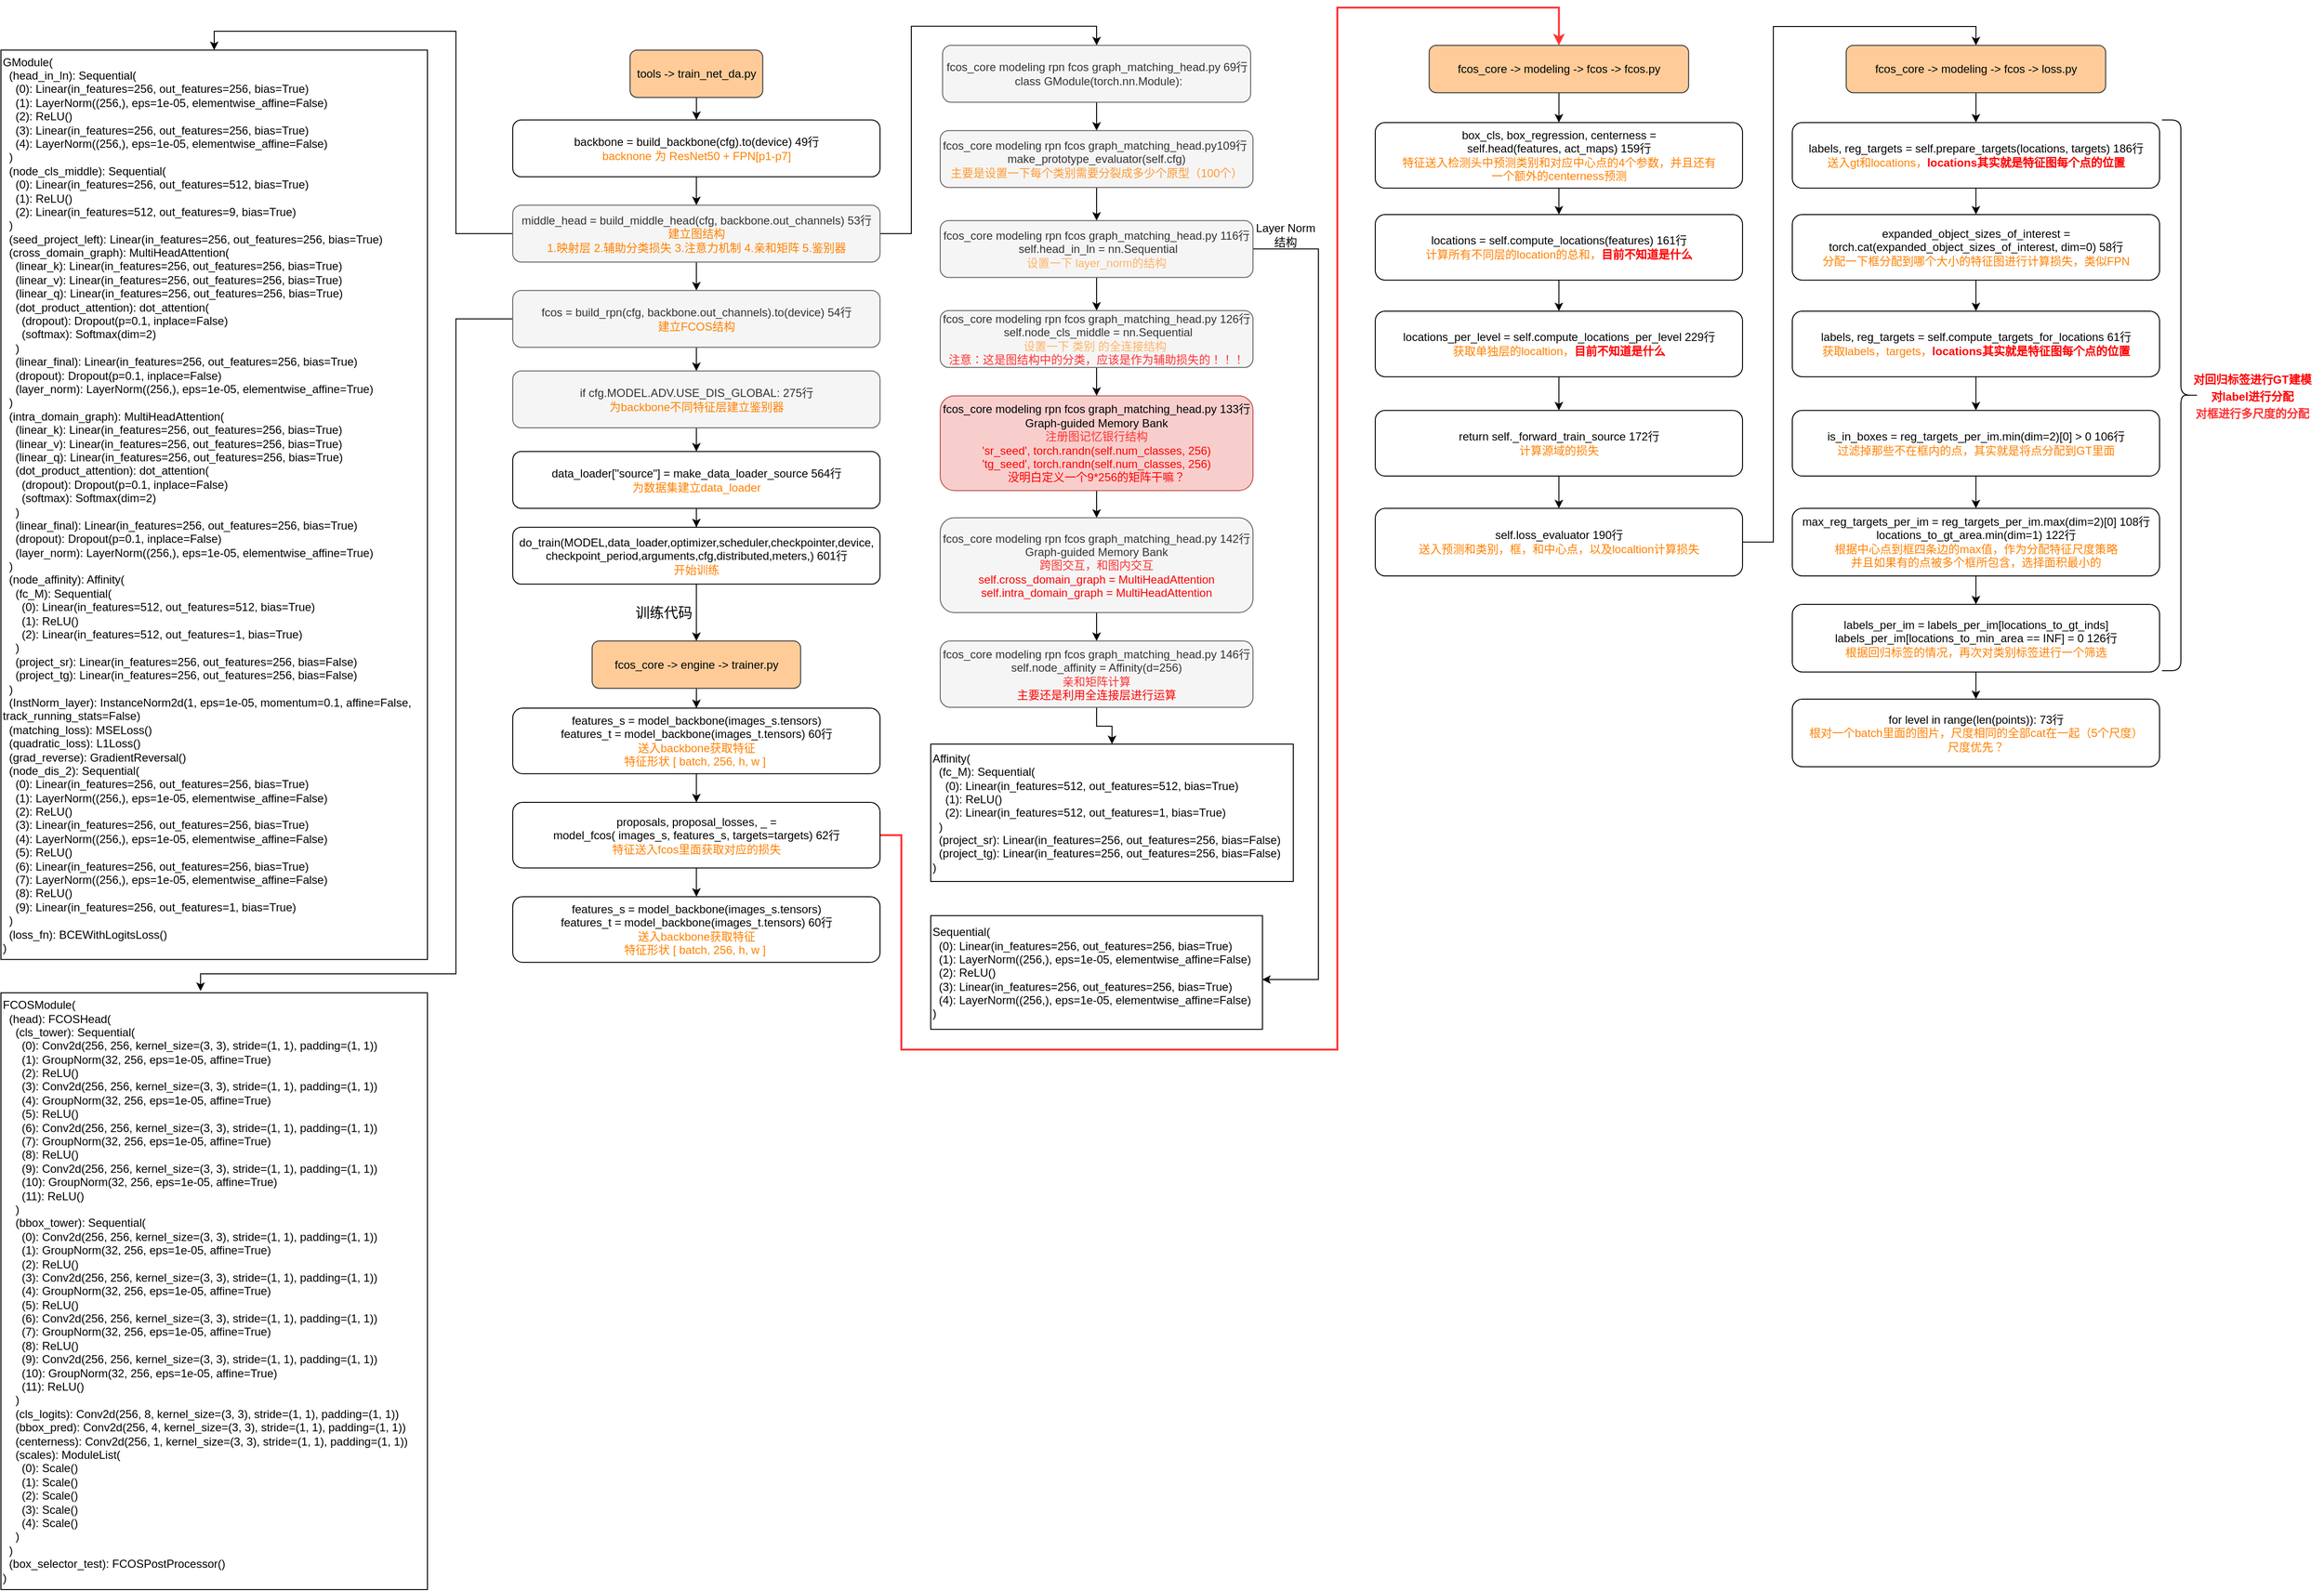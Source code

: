 <mxfile version="20.2.8" type="github">
  <diagram id="kIxsnDEzaFE8jGhAG0Tv" name="第 1 页">
    <mxGraphModel dx="2554" dy="2646" grid="1" gridSize="10" guides="1" tooltips="1" connect="1" arrows="1" fold="1" page="1" pageScale="1" pageWidth="1200" pageHeight="1920" math="0" shadow="0">
      <root>
        <mxCell id="0" />
        <mxCell id="1" parent="0" />
        <mxCell id="9VyTqNnY38J_3XrKxKob-4" value="" style="edgeStyle=orthogonalEdgeStyle;rounded=0;orthogonalLoop=1;jettySize=auto;html=1;" edge="1" parent="1" source="9VyTqNnY38J_3XrKxKob-1" target="9VyTqNnY38J_3XrKxKob-3">
          <mxGeometry relative="1" as="geometry" />
        </mxCell>
        <mxCell id="9VyTqNnY38J_3XrKxKob-1" value="tools -&amp;gt; train_net_da.py" style="rounded=1;whiteSpace=wrap;html=1;fillColor=#ffcc99;strokeColor=#36393d;" vertex="1" parent="1">
          <mxGeometry x="-526.25" y="-1765.15" width="140" height="50" as="geometry" />
        </mxCell>
        <mxCell id="9VyTqNnY38J_3XrKxKob-6" value="" style="edgeStyle=orthogonalEdgeStyle;rounded=0;orthogonalLoop=1;jettySize=auto;html=1;fontColor=#FF8000;" edge="1" parent="1" source="9VyTqNnY38J_3XrKxKob-3" target="9VyTqNnY38J_3XrKxKob-5">
          <mxGeometry relative="1" as="geometry" />
        </mxCell>
        <mxCell id="9VyTqNnY38J_3XrKxKob-3" value="backbone = build_backbone(cfg).to(device) 49行&lt;br&gt;&lt;font color=&quot;#ff8000&quot;&gt;backnone 为 ResNet50 + FPN[p1-p7]&lt;/font&gt;" style="whiteSpace=wrap;html=1;rounded=1;" vertex="1" parent="1">
          <mxGeometry x="-650" y="-1691.4" width="387.5" height="60" as="geometry" />
        </mxCell>
        <mxCell id="9VyTqNnY38J_3XrKxKob-8" value="" style="edgeStyle=orthogonalEdgeStyle;rounded=0;orthogonalLoop=1;jettySize=auto;html=1;fontColor=#FF8000;entryX=0.5;entryY=0;entryDx=0;entryDy=0;" edge="1" parent="1" source="9VyTqNnY38J_3XrKxKob-5" target="9VyTqNnY38J_3XrKxKob-7">
          <mxGeometry relative="1" as="geometry" />
        </mxCell>
        <mxCell id="9VyTqNnY38J_3XrKxKob-36" value="" style="edgeStyle=orthogonalEdgeStyle;rounded=0;orthogonalLoop=1;jettySize=auto;html=1;fontColor=#FF0000;" edge="1" parent="1" source="9VyTqNnY38J_3XrKxKob-5" target="9VyTqNnY38J_3XrKxKob-35">
          <mxGeometry relative="1" as="geometry" />
        </mxCell>
        <mxCell id="9VyTqNnY38J_3XrKxKob-42" style="edgeStyle=orthogonalEdgeStyle;rounded=0;orthogonalLoop=1;jettySize=auto;html=1;entryX=0.5;entryY=0;entryDx=0;entryDy=0;fontColor=#000000;" edge="1" parent="1" source="9VyTqNnY38J_3XrKxKob-5" target="9VyTqNnY38J_3XrKxKob-40">
          <mxGeometry relative="1" as="geometry">
            <Array as="points">
              <mxPoint x="-710" y="-1571" />
              <mxPoint x="-710" y="-1785" />
              <mxPoint x="-965" y="-1785" />
            </Array>
          </mxGeometry>
        </mxCell>
        <mxCell id="9VyTqNnY38J_3XrKxKob-5" value="middle_head = build_middle_head(cfg, backbone.out_channels) 53行&lt;br&gt;&lt;font color=&quot;#ff8000&quot;&gt;建立图结构&lt;br&gt;1.映射层 2.辅助分类损失 3.注意力机制 4.亲和矩阵 5.鉴别器&lt;br&gt;&lt;/font&gt;" style="whiteSpace=wrap;html=1;rounded=1;fillColor=#f5f5f5;strokeColor=#666666;fontColor=#333333;" vertex="1" parent="1">
          <mxGeometry x="-650" y="-1601.4" width="387.5" height="60" as="geometry" />
        </mxCell>
        <mxCell id="9VyTqNnY38J_3XrKxKob-10" value="" style="edgeStyle=orthogonalEdgeStyle;rounded=0;orthogonalLoop=1;jettySize=auto;html=1;fontColor=#FF8000;entryX=0.5;entryY=0;entryDx=0;entryDy=0;" edge="1" parent="1" source="9VyTqNnY38J_3XrKxKob-7" target="9VyTqNnY38J_3XrKxKob-11">
          <mxGeometry relative="1" as="geometry">
            <mxPoint x="-34" y="-1660.15" as="targetPoint" />
          </mxGeometry>
        </mxCell>
        <mxCell id="9VyTqNnY38J_3XrKxKob-7" value="fcos_core modeling rpn fcos graph_matching_head.py 69行&lt;br&gt;&amp;nbsp;class GModule(torch.nn.Module):" style="whiteSpace=wrap;html=1;rounded=1;fillColor=#f5f5f5;strokeColor=#666666;fontColor=#333333;" vertex="1" parent="1">
          <mxGeometry x="-196.5" y="-1770.15" width="325" height="60" as="geometry" />
        </mxCell>
        <mxCell id="9VyTqNnY38J_3XrKxKob-14" value="" style="edgeStyle=orthogonalEdgeStyle;rounded=0;orthogonalLoop=1;jettySize=auto;html=1;fontColor=#FF8000;" edge="1" parent="1" source="9VyTqNnY38J_3XrKxKob-11" target="9VyTqNnY38J_3XrKxKob-13">
          <mxGeometry relative="1" as="geometry" />
        </mxCell>
        <mxCell id="9VyTqNnY38J_3XrKxKob-11" value="fcos_core modeling rpn fcos graph_matching_head.py109行&amp;nbsp;&lt;br&gt;make_prototype_evaluator(self.cfg)&lt;br&gt;&lt;font color=&quot;#ff9933&quot;&gt;主要是设置一下每个类别需要分裂成多少个原型（100个）&lt;/font&gt;" style="whiteSpace=wrap;html=1;rounded=1;fillColor=#f5f5f5;strokeColor=#666666;fontColor=#333333;" vertex="1" parent="1">
          <mxGeometry x="-199" y="-1680.15" width="330" height="60" as="geometry" />
        </mxCell>
        <mxCell id="9VyTqNnY38J_3XrKxKob-24" value="" style="edgeStyle=orthogonalEdgeStyle;rounded=0;orthogonalLoop=1;jettySize=auto;html=1;fontColor=#000000;" edge="1" parent="1" source="9VyTqNnY38J_3XrKxKob-13" target="9VyTqNnY38J_3XrKxKob-23">
          <mxGeometry relative="1" as="geometry" />
        </mxCell>
        <mxCell id="9VyTqNnY38J_3XrKxKob-52" style="edgeStyle=orthogonalEdgeStyle;rounded=0;orthogonalLoop=1;jettySize=auto;html=1;fontColor=#000000;entryX=0.999;entryY=0.562;entryDx=0;entryDy=0;entryPerimeter=0;" edge="1" parent="1" source="9VyTqNnY38J_3XrKxKob-13" target="9VyTqNnY38J_3XrKxKob-17">
          <mxGeometry relative="1" as="geometry">
            <Array as="points">
              <mxPoint x="200" y="-1555" />
              <mxPoint x="200" y="-784" />
            </Array>
          </mxGeometry>
        </mxCell>
        <mxCell id="9VyTqNnY38J_3XrKxKob-13" value="fcos_core modeling rpn fcos graph_matching_head.py 116行&lt;br&gt;&amp;nbsp;self.head_in_ln = nn.Sequential&lt;br&gt;&lt;font color=&quot;#ffb366&quot;&gt;设置一下 layer_norm的结构&lt;/font&gt;" style="whiteSpace=wrap;html=1;rounded=1;fillColor=#f5f5f5;strokeColor=#666666;fontColor=#333333;" vertex="1" parent="1">
          <mxGeometry x="-199" y="-1585.15" width="330" height="60" as="geometry" />
        </mxCell>
        <mxCell id="9VyTqNnY38J_3XrKxKob-17" value="&lt;div&gt;&lt;span style=&quot;color: rgb(0, 0, 0); background-color: initial;&quot;&gt;Sequential(&lt;/span&gt;&lt;br&gt;&lt;/div&gt;&lt;div&gt;&lt;font color=&quot;#000000&quot;&gt;&amp;nbsp; (0): Linear(in_features=256, out_features=256, bias=True)&lt;/font&gt;&lt;/div&gt;&lt;div&gt;&lt;font color=&quot;#000000&quot;&gt;&amp;nbsp; (1): LayerNorm((256,), eps=1e-05, elementwise_affine=False)&lt;/font&gt;&lt;/div&gt;&lt;div&gt;&lt;font color=&quot;#000000&quot;&gt;&amp;nbsp; (2): ReLU()&lt;/font&gt;&lt;/div&gt;&lt;div&gt;&lt;font color=&quot;#000000&quot;&gt;&amp;nbsp; (3): Linear(in_features=256, out_features=256, bias=True)&lt;/font&gt;&lt;/div&gt;&lt;div&gt;&lt;font color=&quot;#000000&quot;&gt;&amp;nbsp; (4): LayerNorm((256,), eps=1e-05, elementwise_affine=False)&lt;/font&gt;&lt;/div&gt;&lt;div&gt;&lt;font color=&quot;#000000&quot;&gt;)&lt;/font&gt;&lt;/div&gt;" style="rounded=0;whiteSpace=wrap;html=1;fontColor=#FF9933;align=left;" vertex="1" parent="1">
          <mxGeometry x="-209" y="-851.4" width="350" height="120" as="geometry" />
        </mxCell>
        <mxCell id="9VyTqNnY38J_3XrKxKob-22" value="" style="group" vertex="1" connectable="0" parent="1">
          <mxGeometry x="110" y="-1585.15" width="110" height="35" as="geometry" />
        </mxCell>
        <mxCell id="9VyTqNnY38J_3XrKxKob-19" value="Layer Norm &lt;br&gt;结构" style="text;html=1;align=center;verticalAlign=middle;resizable=0;points=[];autosize=1;strokeColor=none;fillColor=none;fontColor=#000000;" vertex="1" parent="9VyTqNnY38J_3XrKxKob-22">
          <mxGeometry x="10" y="-5" width="90" height="40" as="geometry" />
        </mxCell>
        <mxCell id="9VyTqNnY38J_3XrKxKob-26" value="" style="edgeStyle=orthogonalEdgeStyle;rounded=0;orthogonalLoop=1;jettySize=auto;html=1;fontColor=#FF6666;" edge="1" parent="1" source="9VyTqNnY38J_3XrKxKob-23" target="9VyTqNnY38J_3XrKxKob-25">
          <mxGeometry relative="1" as="geometry" />
        </mxCell>
        <mxCell id="9VyTqNnY38J_3XrKxKob-23" value="fcos_core modeling rpn fcos graph_matching_head.py 126行&lt;br&gt;&amp;nbsp;self.node_cls_middle = nn.Sequential&lt;br&gt;&lt;font color=&quot;#ffb366&quot;&gt;设置一下 类别 的全连接结构&amp;nbsp;&lt;/font&gt;&lt;br&gt;&lt;font color=&quot;#ff3333&quot;&gt;注意：这是图结构中的分类，应该是作为辅助损失的！！！&lt;/font&gt;" style="whiteSpace=wrap;html=1;rounded=1;fillColor=#f5f5f5;strokeColor=#666666;fontColor=#333333;" vertex="1" parent="1">
          <mxGeometry x="-199" y="-1490.15" width="330" height="60" as="geometry" />
        </mxCell>
        <mxCell id="9VyTqNnY38J_3XrKxKob-28" value="" style="edgeStyle=orthogonalEdgeStyle;rounded=0;orthogonalLoop=1;jettySize=auto;html=1;fontColor=#FF0000;" edge="1" parent="1" source="9VyTqNnY38J_3XrKxKob-25" target="9VyTqNnY38J_3XrKxKob-27">
          <mxGeometry relative="1" as="geometry" />
        </mxCell>
        <mxCell id="9VyTqNnY38J_3XrKxKob-25" value="fcos_core modeling rpn fcos graph_matching_head.py 133行&lt;br&gt;Graph-guided Memory Bank&lt;br&gt;&lt;font color=&quot;#ff3333&quot;&gt;注册图记忆银行结构&lt;/font&gt;&lt;br&gt;&lt;font color=&quot;#ff0000&quot;&gt;&#39;sr_seed&#39;, torch.randn(self.num_classes, 256)&lt;br&gt;&#39;tg_seed&#39;, torch.randn(self.num_classes, 256)&lt;br&gt;没明白定义一个9*256的矩阵干嘛？&lt;br&gt;&lt;/font&gt;" style="whiteSpace=wrap;html=1;rounded=1;fillColor=#f8cecc;strokeColor=#b85450;" vertex="1" parent="1">
          <mxGeometry x="-199" y="-1400.15" width="330" height="100" as="geometry" />
        </mxCell>
        <mxCell id="9VyTqNnY38J_3XrKxKob-30" value="" style="edgeStyle=orthogonalEdgeStyle;rounded=0;orthogonalLoop=1;jettySize=auto;html=1;fontColor=#FF0000;" edge="1" parent="1" source="9VyTqNnY38J_3XrKxKob-27" target="9VyTqNnY38J_3XrKxKob-29">
          <mxGeometry relative="1" as="geometry" />
        </mxCell>
        <mxCell id="9VyTqNnY38J_3XrKxKob-27" value="fcos_core modeling rpn fcos graph_matching_head.py 142行&lt;br&gt;Graph-guided Memory Bank&lt;br&gt;&lt;font color=&quot;#ff3333&quot;&gt;跨图交互，和图内交互&lt;/font&gt;&lt;br&gt;&lt;font color=&quot;#ff0000&quot;&gt;self.cross_domain_graph = MultiHeadAttention&lt;br&gt;&lt;/font&gt;&lt;span style=&quot;color: rgb(255, 0, 0);&quot;&gt;self.intra_domain_graph = MultiHeadAttention&lt;/span&gt;&lt;font color=&quot;#ff0000&quot;&gt;&lt;br&gt;&lt;/font&gt;" style="whiteSpace=wrap;html=1;rounded=1;fillColor=#f5f5f5;strokeColor=#666666;fontColor=#333333;" vertex="1" parent="1">
          <mxGeometry x="-199" y="-1271.4" width="330" height="100" as="geometry" />
        </mxCell>
        <mxCell id="9VyTqNnY38J_3XrKxKob-32" value="" style="edgeStyle=orthogonalEdgeStyle;rounded=0;orthogonalLoop=1;jettySize=auto;html=1;fontColor=#FF0000;entryX=0.5;entryY=0;entryDx=0;entryDy=0;" edge="1" parent="1" source="9VyTqNnY38J_3XrKxKob-29" target="9VyTqNnY38J_3XrKxKob-34">
          <mxGeometry relative="1" as="geometry">
            <mxPoint x="-219" y="-941.4" as="targetPoint" />
          </mxGeometry>
        </mxCell>
        <mxCell id="9VyTqNnY38J_3XrKxKob-29" value="fcos_core modeling rpn fcos graph_matching_head.py 146行&lt;br&gt;self.node_affinity = Affinity(d=256)&lt;br&gt;&lt;font color=&quot;#ff3333&quot;&gt;亲和矩阵计算&lt;/font&gt;&lt;br&gt;&lt;font color=&quot;#ff0000&quot;&gt;主要还是利用全连接层进行运算&lt;br&gt;&lt;/font&gt;" style="whiteSpace=wrap;html=1;rounded=1;fillColor=#f5f5f5;strokeColor=#666666;fontColor=#333333;" vertex="1" parent="1">
          <mxGeometry x="-199" y="-1141.4" width="330" height="70" as="geometry" />
        </mxCell>
        <mxCell id="9VyTqNnY38J_3XrKxKob-34" value="&lt;div&gt;&lt;span style=&quot;color: rgb(0, 0, 0); background-color: initial;&quot;&gt;Affinity(&lt;/span&gt;&lt;br&gt;&lt;/div&gt;&lt;div&gt;&lt;font color=&quot;#000000&quot;&gt;&lt;div&gt;&amp;nbsp; (fc_M): Sequential(&lt;/div&gt;&lt;div&gt;&amp;nbsp; &amp;nbsp; (0): Linear(in_features=512, out_features=512, bias=True)&lt;/div&gt;&lt;div&gt;&amp;nbsp; &amp;nbsp; (1): ReLU()&lt;/div&gt;&lt;div&gt;&amp;nbsp; &amp;nbsp; (2): Linear(in_features=512, out_features=1, bias=True)&lt;/div&gt;&lt;div&gt;&amp;nbsp; )&lt;/div&gt;&lt;div&gt;&amp;nbsp; (project_sr): Linear(in_features=256, out_features=256, bias=False)&lt;/div&gt;&lt;div&gt;&amp;nbsp; (project_tg): Linear(in_features=256, out_features=256, bias=False)&lt;/div&gt;&lt;div&gt;)&lt;/div&gt;&lt;/font&gt;&lt;/div&gt;" style="rounded=0;whiteSpace=wrap;html=1;fontColor=#FF9933;align=left;" vertex="1" parent="1">
          <mxGeometry x="-209" y="-1032.5" width="382.5" height="145" as="geometry" />
        </mxCell>
        <mxCell id="9VyTqNnY38J_3XrKxKob-45" value="" style="edgeStyle=orthogonalEdgeStyle;rounded=0;orthogonalLoop=1;jettySize=auto;html=1;fontColor=#000000;" edge="1" parent="1" source="9VyTqNnY38J_3XrKxKob-35" target="9VyTqNnY38J_3XrKxKob-44">
          <mxGeometry relative="1" as="geometry" />
        </mxCell>
        <mxCell id="9VyTqNnY38J_3XrKxKob-54" style="edgeStyle=orthogonalEdgeStyle;rounded=0;orthogonalLoop=1;jettySize=auto;html=1;fontColor=#000000;entryX=0.468;entryY=-0.003;entryDx=0;entryDy=0;entryPerimeter=0;" edge="1" parent="1" source="9VyTqNnY38J_3XrKxKob-35" target="9VyTqNnY38J_3XrKxKob-38">
          <mxGeometry relative="1" as="geometry">
            <mxPoint x="-700" y="-1160" as="targetPoint" />
            <Array as="points">
              <mxPoint x="-710" y="-1481" />
              <mxPoint x="-710" y="-790" />
              <mxPoint x="-979" y="-790" />
            </Array>
          </mxGeometry>
        </mxCell>
        <mxCell id="9VyTqNnY38J_3XrKxKob-35" value="fcos = build_rpn(cfg, backbone.out_channels).to(device) 54行&lt;br&gt;&lt;font color=&quot;#ff8000&quot;&gt;建立FCOS结构&lt;/font&gt;" style="whiteSpace=wrap;html=1;rounded=1;fillColor=#f5f5f5;strokeColor=#666666;fontColor=#333333;" vertex="1" parent="1">
          <mxGeometry x="-650" y="-1511.4" width="387.5" height="60" as="geometry" />
        </mxCell>
        <mxCell id="9VyTqNnY38J_3XrKxKob-38" value="&lt;div&gt;&lt;span style=&quot;color: rgb(0, 0, 0); background-color: initial;&quot;&gt;FCOSModule(&lt;/span&gt;&lt;br&gt;&lt;/div&gt;&lt;div&gt;&lt;div&gt;&lt;font color=&quot;#000000&quot;&gt;&amp;nbsp; (head): FCOSHead(&lt;/font&gt;&lt;/div&gt;&lt;div&gt;&lt;font color=&quot;#000000&quot;&gt;&amp;nbsp; &amp;nbsp; (cls_tower): Sequential(&lt;/font&gt;&lt;/div&gt;&lt;div&gt;&lt;font color=&quot;#000000&quot;&gt;&amp;nbsp; &amp;nbsp; &amp;nbsp; (0): Conv2d(256, 256, kernel_size=(3, 3), stride=(1, 1), padding=(1, 1))&lt;/font&gt;&lt;/div&gt;&lt;div&gt;&lt;font color=&quot;#000000&quot;&gt;&amp;nbsp; &amp;nbsp; &amp;nbsp; (1): GroupNorm(32, 256, eps=1e-05, affine=True)&lt;/font&gt;&lt;/div&gt;&lt;div&gt;&lt;font color=&quot;#000000&quot;&gt;&amp;nbsp; &amp;nbsp; &amp;nbsp; (2): ReLU()&lt;/font&gt;&lt;/div&gt;&lt;div&gt;&lt;font color=&quot;#000000&quot;&gt;&amp;nbsp; &amp;nbsp; &amp;nbsp; (3): Conv2d(256, 256, kernel_size=(3, 3), stride=(1, 1), padding=(1, 1))&lt;/font&gt;&lt;/div&gt;&lt;div&gt;&lt;font color=&quot;#000000&quot;&gt;&amp;nbsp; &amp;nbsp; &amp;nbsp; (4): GroupNorm(32, 256, eps=1e-05, affine=True)&lt;/font&gt;&lt;/div&gt;&lt;div&gt;&lt;font color=&quot;#000000&quot;&gt;&amp;nbsp; &amp;nbsp; &amp;nbsp; (5): ReLU()&lt;/font&gt;&lt;/div&gt;&lt;div&gt;&lt;font color=&quot;#000000&quot;&gt;&amp;nbsp; &amp;nbsp; &amp;nbsp; (6): Conv2d(256, 256, kernel_size=(3, 3), stride=(1, 1), padding=(1, 1))&lt;/font&gt;&lt;/div&gt;&lt;div&gt;&lt;font color=&quot;#000000&quot;&gt;&amp;nbsp; &amp;nbsp; &amp;nbsp; (7): GroupNorm(32, 256, eps=1e-05, affine=True)&lt;/font&gt;&lt;/div&gt;&lt;div&gt;&lt;font color=&quot;#000000&quot;&gt;&amp;nbsp; &amp;nbsp; &amp;nbsp; (8): ReLU()&lt;/font&gt;&lt;/div&gt;&lt;div&gt;&lt;font color=&quot;#000000&quot;&gt;&amp;nbsp; &amp;nbsp; &amp;nbsp; (9): Conv2d(256, 256, kernel_size=(3, 3), stride=(1, 1), padding=(1, 1))&lt;/font&gt;&lt;/div&gt;&lt;div&gt;&lt;font color=&quot;#000000&quot;&gt;&amp;nbsp; &amp;nbsp; &amp;nbsp; (10): GroupNorm(32, 256, eps=1e-05, affine=True)&lt;/font&gt;&lt;/div&gt;&lt;div&gt;&lt;font color=&quot;#000000&quot;&gt;&amp;nbsp; &amp;nbsp; &amp;nbsp; (11): ReLU()&lt;/font&gt;&lt;/div&gt;&lt;div&gt;&lt;font color=&quot;#000000&quot;&gt;&amp;nbsp; &amp;nbsp; )&lt;/font&gt;&lt;/div&gt;&lt;div&gt;&lt;font color=&quot;#000000&quot;&gt;&amp;nbsp; &amp;nbsp; (bbox_tower): Sequential(&lt;/font&gt;&lt;/div&gt;&lt;div&gt;&lt;font color=&quot;#000000&quot;&gt;&amp;nbsp; &amp;nbsp; &amp;nbsp; (0): Conv2d(256, 256, kernel_size=(3, 3), stride=(1, 1), padding=(1, 1))&lt;/font&gt;&lt;/div&gt;&lt;div&gt;&lt;font color=&quot;#000000&quot;&gt;&amp;nbsp; &amp;nbsp; &amp;nbsp; (1): GroupNorm(32, 256, eps=1e-05, affine=True)&lt;/font&gt;&lt;/div&gt;&lt;div&gt;&lt;font color=&quot;#000000&quot;&gt;&amp;nbsp; &amp;nbsp; &amp;nbsp; (2): ReLU()&lt;/font&gt;&lt;/div&gt;&lt;div&gt;&lt;font color=&quot;#000000&quot;&gt;&amp;nbsp; &amp;nbsp; &amp;nbsp; (3): Conv2d(256, 256, kernel_size=(3, 3), stride=(1, 1), padding=(1, 1))&lt;/font&gt;&lt;/div&gt;&lt;div&gt;&lt;font color=&quot;#000000&quot;&gt;&amp;nbsp; &amp;nbsp; &amp;nbsp; (4): GroupNorm(32, 256, eps=1e-05, affine=True)&lt;/font&gt;&lt;/div&gt;&lt;div&gt;&lt;font color=&quot;#000000&quot;&gt;&amp;nbsp; &amp;nbsp; &amp;nbsp; (5): ReLU()&lt;/font&gt;&lt;/div&gt;&lt;div&gt;&lt;font color=&quot;#000000&quot;&gt;&amp;nbsp; &amp;nbsp; &amp;nbsp; (6): Conv2d(256, 256, kernel_size=(3, 3), stride=(1, 1), padding=(1, 1))&lt;/font&gt;&lt;/div&gt;&lt;div&gt;&lt;font color=&quot;#000000&quot;&gt;&amp;nbsp; &amp;nbsp; &amp;nbsp; (7): GroupNorm(32, 256, eps=1e-05, affine=True)&lt;/font&gt;&lt;/div&gt;&lt;div&gt;&lt;font color=&quot;#000000&quot;&gt;&amp;nbsp; &amp;nbsp; &amp;nbsp; (8): ReLU()&lt;/font&gt;&lt;/div&gt;&lt;div&gt;&lt;font color=&quot;#000000&quot;&gt;&amp;nbsp; &amp;nbsp; &amp;nbsp; (9): Conv2d(256, 256, kernel_size=(3, 3), stride=(1, 1), padding=(1, 1))&lt;/font&gt;&lt;/div&gt;&lt;div&gt;&lt;font color=&quot;#000000&quot;&gt;&amp;nbsp; &amp;nbsp; &amp;nbsp; (10): GroupNorm(32, 256, eps=1e-05, affine=True)&lt;/font&gt;&lt;/div&gt;&lt;div&gt;&lt;font color=&quot;#000000&quot;&gt;&amp;nbsp; &amp;nbsp; &amp;nbsp; (11): ReLU()&lt;/font&gt;&lt;/div&gt;&lt;div&gt;&lt;font color=&quot;#000000&quot;&gt;&amp;nbsp; &amp;nbsp; )&lt;/font&gt;&lt;/div&gt;&lt;div&gt;&lt;font color=&quot;#000000&quot;&gt;&amp;nbsp; &amp;nbsp; (cls_logits): Conv2d(256, 8, kernel_size=(3, 3), stride=(1, 1), padding=(1, 1))&lt;/font&gt;&lt;/div&gt;&lt;div&gt;&lt;font color=&quot;#000000&quot;&gt;&amp;nbsp; &amp;nbsp; (bbox_pred): Conv2d(256, 4, kernel_size=(3, 3), stride=(1, 1), padding=(1, 1))&lt;/font&gt;&lt;/div&gt;&lt;div&gt;&lt;font color=&quot;#000000&quot;&gt;&amp;nbsp; &amp;nbsp; (centerness): Conv2d(256, 1, kernel_size=(3, 3), stride=(1, 1), padding=(1, 1))&lt;/font&gt;&lt;/div&gt;&lt;div&gt;&lt;font color=&quot;#000000&quot;&gt;&amp;nbsp; &amp;nbsp; (scales): ModuleList(&lt;/font&gt;&lt;/div&gt;&lt;div&gt;&lt;font color=&quot;#000000&quot;&gt;&amp;nbsp; &amp;nbsp; &amp;nbsp; (0): Scale()&lt;/font&gt;&lt;/div&gt;&lt;div&gt;&lt;font color=&quot;#000000&quot;&gt;&amp;nbsp; &amp;nbsp; &amp;nbsp; (1): Scale()&lt;/font&gt;&lt;/div&gt;&lt;div&gt;&lt;font color=&quot;#000000&quot;&gt;&amp;nbsp; &amp;nbsp; &amp;nbsp; (2): Scale()&lt;/font&gt;&lt;/div&gt;&lt;div&gt;&lt;font color=&quot;#000000&quot;&gt;&amp;nbsp; &amp;nbsp; &amp;nbsp; (3): Scale()&lt;/font&gt;&lt;/div&gt;&lt;div&gt;&lt;font color=&quot;#000000&quot;&gt;&amp;nbsp; &amp;nbsp; &amp;nbsp; (4): Scale()&lt;/font&gt;&lt;/div&gt;&lt;div&gt;&lt;font color=&quot;#000000&quot;&gt;&amp;nbsp; &amp;nbsp; )&lt;/font&gt;&lt;/div&gt;&lt;div&gt;&lt;font color=&quot;#000000&quot;&gt;&amp;nbsp; )&lt;/font&gt;&lt;/div&gt;&lt;div&gt;&lt;font color=&quot;#000000&quot;&gt;&amp;nbsp; (box_selector_test): FCOSPostProcessor()&lt;/font&gt;&lt;/div&gt;&lt;div&gt;&lt;font color=&quot;#000000&quot;&gt;)&lt;/font&gt;&lt;/div&gt;&lt;/div&gt;" style="rounded=0;whiteSpace=wrap;html=1;fontColor=#FF9933;align=left;" vertex="1" parent="1">
          <mxGeometry x="-1190" y="-770" width="450" height="630" as="geometry" />
        </mxCell>
        <mxCell id="9VyTqNnY38J_3XrKxKob-40" value="&lt;div&gt;&lt;font color=&quot;#000000&quot;&gt;GModule(&lt;/font&gt;&lt;/div&gt;&lt;div&gt;&lt;font color=&quot;#000000&quot;&gt;&amp;nbsp; (head_in_ln): Sequential(&lt;/font&gt;&lt;/div&gt;&lt;div&gt;&lt;font color=&quot;#000000&quot;&gt;&amp;nbsp; &amp;nbsp; (0): Linear(in_features=256, out_features=256, bias=True)&lt;/font&gt;&lt;/div&gt;&lt;div&gt;&lt;font color=&quot;#000000&quot;&gt;&amp;nbsp; &amp;nbsp; (1): LayerNorm((256,), eps=1e-05, elementwise_affine=False)&lt;/font&gt;&lt;/div&gt;&lt;div&gt;&lt;font color=&quot;#000000&quot;&gt;&amp;nbsp; &amp;nbsp; (2): ReLU()&lt;/font&gt;&lt;/div&gt;&lt;div&gt;&lt;font color=&quot;#000000&quot;&gt;&amp;nbsp; &amp;nbsp; (3): Linear(in_features=256, out_features=256, bias=True)&lt;/font&gt;&lt;/div&gt;&lt;div&gt;&lt;font color=&quot;#000000&quot;&gt;&amp;nbsp; &amp;nbsp; (4): LayerNorm((256,), eps=1e-05, elementwise_affine=False)&lt;/font&gt;&lt;/div&gt;&lt;div&gt;&lt;font color=&quot;#000000&quot;&gt;&amp;nbsp; )&lt;/font&gt;&lt;/div&gt;&lt;div&gt;&lt;font color=&quot;#000000&quot;&gt;&amp;nbsp; (node_cls_middle): Sequential(&lt;/font&gt;&lt;/div&gt;&lt;div&gt;&lt;font color=&quot;#000000&quot;&gt;&amp;nbsp; &amp;nbsp; (0): Linear(in_features=256, out_features=512, bias=True)&lt;/font&gt;&lt;/div&gt;&lt;div&gt;&lt;font color=&quot;#000000&quot;&gt;&amp;nbsp; &amp;nbsp; (1): ReLU()&lt;/font&gt;&lt;/div&gt;&lt;div&gt;&lt;font color=&quot;#000000&quot;&gt;&amp;nbsp; &amp;nbsp; (2): Linear(in_features=512, out_features=9, bias=True)&lt;/font&gt;&lt;/div&gt;&lt;div&gt;&lt;font color=&quot;#000000&quot;&gt;&amp;nbsp; )&lt;/font&gt;&lt;/div&gt;&lt;div&gt;&lt;font color=&quot;#000000&quot;&gt;&amp;nbsp; (seed_project_left): Linear(in_features=256, out_features=256, bias=True)&lt;/font&gt;&lt;/div&gt;&lt;div&gt;&lt;font color=&quot;#000000&quot;&gt;&amp;nbsp; (cross_domain_graph): MultiHeadAttention(&lt;/font&gt;&lt;/div&gt;&lt;div&gt;&lt;font color=&quot;#000000&quot;&gt;&amp;nbsp; &amp;nbsp; (linear_k): Linear(in_features=256, out_features=256, bias=True)&lt;/font&gt;&lt;/div&gt;&lt;div&gt;&lt;font color=&quot;#000000&quot;&gt;&amp;nbsp; &amp;nbsp; (linear_v): Linear(in_features=256, out_features=256, bias=True)&lt;/font&gt;&lt;/div&gt;&lt;div&gt;&lt;font color=&quot;#000000&quot;&gt;&amp;nbsp; &amp;nbsp; (linear_q): Linear(in_features=256, out_features=256, bias=True)&lt;/font&gt;&lt;/div&gt;&lt;div&gt;&lt;font color=&quot;#000000&quot;&gt;&amp;nbsp; &amp;nbsp; (dot_product_attention): dot_attention(&lt;/font&gt;&lt;/div&gt;&lt;div&gt;&lt;font color=&quot;#000000&quot;&gt;&amp;nbsp; &amp;nbsp; &amp;nbsp; (dropout): Dropout(p=0.1, inplace=False)&lt;/font&gt;&lt;/div&gt;&lt;div&gt;&lt;font color=&quot;#000000&quot;&gt;&amp;nbsp; &amp;nbsp; &amp;nbsp; (softmax): Softmax(dim=2)&lt;/font&gt;&lt;/div&gt;&lt;div&gt;&lt;font color=&quot;#000000&quot;&gt;&amp;nbsp; &amp;nbsp; )&lt;/font&gt;&lt;/div&gt;&lt;div&gt;&lt;font color=&quot;#000000&quot;&gt;&amp;nbsp; &amp;nbsp; (linear_final): Linear(in_features=256, out_features=256, bias=True)&lt;/font&gt;&lt;/div&gt;&lt;div&gt;&lt;font color=&quot;#000000&quot;&gt;&amp;nbsp; &amp;nbsp; (dropout): Dropout(p=0.1, inplace=False)&lt;/font&gt;&lt;/div&gt;&lt;div&gt;&lt;font color=&quot;#000000&quot;&gt;&amp;nbsp; &amp;nbsp; (layer_norm): LayerNorm((256,), eps=1e-05, elementwise_affine=True)&lt;/font&gt;&lt;/div&gt;&lt;div&gt;&lt;font color=&quot;#000000&quot;&gt;&amp;nbsp; )&lt;/font&gt;&lt;/div&gt;&lt;div&gt;&lt;font color=&quot;#000000&quot;&gt;&amp;nbsp; (intra_domain_graph): MultiHeadAttention(&lt;/font&gt;&lt;/div&gt;&lt;div&gt;&lt;font color=&quot;#000000&quot;&gt;&amp;nbsp; &amp;nbsp; (linear_k): Linear(in_features=256, out_features=256, bias=True)&lt;/font&gt;&lt;/div&gt;&lt;div&gt;&lt;font color=&quot;#000000&quot;&gt;&amp;nbsp; &amp;nbsp; (linear_v): Linear(in_features=256, out_features=256, bias=True)&lt;/font&gt;&lt;/div&gt;&lt;div&gt;&lt;font color=&quot;#000000&quot;&gt;&amp;nbsp; &amp;nbsp; (linear_q): Linear(in_features=256, out_features=256, bias=True)&lt;/font&gt;&lt;/div&gt;&lt;div&gt;&lt;font color=&quot;#000000&quot;&gt;&amp;nbsp; &amp;nbsp; (dot_product_attention): dot_attention(&lt;/font&gt;&lt;/div&gt;&lt;div&gt;&lt;font color=&quot;#000000&quot;&gt;&amp;nbsp; &amp;nbsp; &amp;nbsp; (dropout): Dropout(p=0.1, inplace=False)&lt;/font&gt;&lt;/div&gt;&lt;div&gt;&lt;font color=&quot;#000000&quot;&gt;&amp;nbsp; &amp;nbsp; &amp;nbsp; (softmax): Softmax(dim=2)&lt;/font&gt;&lt;/div&gt;&lt;div&gt;&lt;font color=&quot;#000000&quot;&gt;&amp;nbsp; &amp;nbsp; )&lt;/font&gt;&lt;/div&gt;&lt;div&gt;&lt;font color=&quot;#000000&quot;&gt;&amp;nbsp; &amp;nbsp; (linear_final): Linear(in_features=256, out_features=256, bias=True)&lt;/font&gt;&lt;/div&gt;&lt;div&gt;&lt;font color=&quot;#000000&quot;&gt;&amp;nbsp; &amp;nbsp; (dropout): Dropout(p=0.1, inplace=False)&lt;/font&gt;&lt;/div&gt;&lt;div&gt;&lt;font color=&quot;#000000&quot;&gt;&amp;nbsp; &amp;nbsp; (layer_norm): LayerNorm((256,), eps=1e-05, elementwise_affine=True)&lt;/font&gt;&lt;/div&gt;&lt;div&gt;&lt;font color=&quot;#000000&quot;&gt;&amp;nbsp; )&lt;/font&gt;&lt;/div&gt;&lt;div&gt;&lt;font color=&quot;#000000&quot;&gt;&amp;nbsp; (node_affinity): Affinity(&lt;/font&gt;&lt;/div&gt;&lt;div&gt;&lt;font color=&quot;#000000&quot;&gt;&amp;nbsp; &amp;nbsp; (fc_M): Sequential(&lt;/font&gt;&lt;/div&gt;&lt;div&gt;&lt;font color=&quot;#000000&quot;&gt;&amp;nbsp; &amp;nbsp; &amp;nbsp; (0): Linear(in_features=512, out_features=512, bias=True)&lt;/font&gt;&lt;/div&gt;&lt;div&gt;&lt;font color=&quot;#000000&quot;&gt;&amp;nbsp; &amp;nbsp; &amp;nbsp; (1): ReLU()&lt;/font&gt;&lt;/div&gt;&lt;div&gt;&lt;font color=&quot;#000000&quot;&gt;&amp;nbsp; &amp;nbsp; &amp;nbsp; (2): Linear(in_features=512, out_features=1, bias=True)&lt;/font&gt;&lt;/div&gt;&lt;div&gt;&lt;font color=&quot;#000000&quot;&gt;&amp;nbsp; &amp;nbsp; )&lt;/font&gt;&lt;/div&gt;&lt;div&gt;&lt;font color=&quot;#000000&quot;&gt;&amp;nbsp; &amp;nbsp; (project_sr): Linear(in_features=256, out_features=256, bias=False)&lt;/font&gt;&lt;/div&gt;&lt;div&gt;&lt;font color=&quot;#000000&quot;&gt;&amp;nbsp; &amp;nbsp; (project_tg): Linear(in_features=256, out_features=256, bias=False)&lt;/font&gt;&lt;/div&gt;&lt;div&gt;&lt;font color=&quot;#000000&quot;&gt;&amp;nbsp; )&lt;/font&gt;&lt;/div&gt;&lt;div&gt;&lt;font color=&quot;#000000&quot;&gt;&amp;nbsp; (InstNorm_layer): InstanceNorm2d(1, eps=1e-05, momentum=0.1, affine=False, track_running_stats=False)&lt;/font&gt;&lt;/div&gt;&lt;div&gt;&lt;font color=&quot;#000000&quot;&gt;&amp;nbsp; (matching_loss): MSELoss()&lt;/font&gt;&lt;/div&gt;&lt;div&gt;&lt;font color=&quot;#000000&quot;&gt;&amp;nbsp; (quadratic_loss): L1Loss()&lt;/font&gt;&lt;/div&gt;&lt;div&gt;&lt;font color=&quot;#000000&quot;&gt;&amp;nbsp; (grad_reverse): GradientReversal()&lt;/font&gt;&lt;/div&gt;&lt;div&gt;&lt;font color=&quot;#000000&quot;&gt;&amp;nbsp; (node_dis_2): Sequential(&lt;/font&gt;&lt;/div&gt;&lt;div&gt;&lt;font color=&quot;#000000&quot;&gt;&amp;nbsp; &amp;nbsp; (0): Linear(in_features=256, out_features=256, bias=True)&lt;/font&gt;&lt;/div&gt;&lt;div&gt;&lt;font color=&quot;#000000&quot;&gt;&amp;nbsp; &amp;nbsp; (1): LayerNorm((256,), eps=1e-05, elementwise_affine=False)&lt;/font&gt;&lt;/div&gt;&lt;div&gt;&lt;font color=&quot;#000000&quot;&gt;&amp;nbsp; &amp;nbsp; (2): ReLU()&lt;/font&gt;&lt;/div&gt;&lt;div&gt;&lt;font color=&quot;#000000&quot;&gt;&amp;nbsp; &amp;nbsp; (3): Linear(in_features=256, out_features=256, bias=True)&lt;/font&gt;&lt;/div&gt;&lt;div&gt;&lt;font color=&quot;#000000&quot;&gt;&amp;nbsp; &amp;nbsp; (4): LayerNorm((256,), eps=1e-05, elementwise_affine=False)&lt;/font&gt;&lt;/div&gt;&lt;div&gt;&lt;font color=&quot;#000000&quot;&gt;&amp;nbsp; &amp;nbsp; (5): ReLU()&lt;/font&gt;&lt;/div&gt;&lt;div&gt;&lt;font color=&quot;#000000&quot;&gt;&amp;nbsp; &amp;nbsp; (6): Linear(in_features=256, out_features=256, bias=True)&lt;/font&gt;&lt;/div&gt;&lt;div&gt;&lt;font color=&quot;#000000&quot;&gt;&amp;nbsp; &amp;nbsp; (7): LayerNorm((256,), eps=1e-05, elementwise_affine=False)&lt;/font&gt;&lt;/div&gt;&lt;div&gt;&lt;font color=&quot;#000000&quot;&gt;&amp;nbsp; &amp;nbsp; (8): ReLU()&lt;/font&gt;&lt;/div&gt;&lt;div&gt;&lt;font color=&quot;#000000&quot;&gt;&amp;nbsp; &amp;nbsp; (9): Linear(in_features=256, out_features=1, bias=True)&lt;/font&gt;&lt;/div&gt;&lt;div&gt;&lt;font color=&quot;#000000&quot;&gt;&amp;nbsp; )&lt;/font&gt;&lt;/div&gt;&lt;div&gt;&lt;font color=&quot;#000000&quot;&gt;&amp;nbsp; (loss_fn): BCEWithLogitsLoss()&lt;/font&gt;&lt;/div&gt;&lt;div&gt;&lt;font color=&quot;#000000&quot;&gt;)&lt;/font&gt;&lt;/div&gt;" style="rounded=0;whiteSpace=wrap;html=1;fontColor=#FF9933;align=left;" vertex="1" parent="1">
          <mxGeometry x="-1190" y="-1765.15" width="450" height="960" as="geometry" />
        </mxCell>
        <mxCell id="9VyTqNnY38J_3XrKxKob-47" value="" style="edgeStyle=orthogonalEdgeStyle;rounded=0;orthogonalLoop=1;jettySize=auto;html=1;fontColor=#000000;" edge="1" parent="1" source="9VyTqNnY38J_3XrKxKob-44" target="9VyTqNnY38J_3XrKxKob-46">
          <mxGeometry relative="1" as="geometry" />
        </mxCell>
        <mxCell id="9VyTqNnY38J_3XrKxKob-44" value="if cfg.MODEL.ADV.USE_DIS_GLOBAL: 275行&lt;br&gt;&lt;font color=&quot;#ff8000&quot;&gt;为backbone不同特征层建立鉴别器&lt;/font&gt;" style="whiteSpace=wrap;html=1;rounded=1;fillColor=#f5f5f5;strokeColor=#666666;fontColor=#333333;" vertex="1" parent="1">
          <mxGeometry x="-650" y="-1426.4" width="387.5" height="60" as="geometry" />
        </mxCell>
        <mxCell id="9VyTqNnY38J_3XrKxKob-49" value="" style="edgeStyle=orthogonalEdgeStyle;rounded=0;orthogonalLoop=1;jettySize=auto;html=1;fontColor=#000000;" edge="1" parent="1" source="9VyTqNnY38J_3XrKxKob-46" target="9VyTqNnY38J_3XrKxKob-48">
          <mxGeometry relative="1" as="geometry" />
        </mxCell>
        <mxCell id="9VyTqNnY38J_3XrKxKob-46" value="data_loader[&quot;source&quot;] = make_data_loader_source 564行&lt;br&gt;&lt;font color=&quot;#ff8000&quot;&gt;为数据集建立data_loader&lt;/font&gt;" style="whiteSpace=wrap;html=1;rounded=1;" vertex="1" parent="1">
          <mxGeometry x="-650" y="-1341.4" width="387.5" height="60" as="geometry" />
        </mxCell>
        <mxCell id="9VyTqNnY38J_3XrKxKob-48" value="do_train(MODEL,data_loader,optimizer,scheduler,checkpointer,device,&lt;br&gt;checkpoint_period,arguments,cfg,distributed,meters,) 601行&lt;br&gt;&lt;font color=&quot;#ff8000&quot;&gt;开始训练&lt;/font&gt;" style="whiteSpace=wrap;html=1;rounded=1;" vertex="1" parent="1">
          <mxGeometry x="-650" y="-1261.4" width="387.5" height="60" as="geometry" />
        </mxCell>
        <mxCell id="9VyTqNnY38J_3XrKxKob-76" style="edgeStyle=orthogonalEdgeStyle;rounded=0;orthogonalLoop=1;jettySize=auto;html=1;entryX=0.5;entryY=0;entryDx=0;entryDy=0;strokeColor=#000000;strokeWidth=1;fontSize=15;fontColor=#000000;" edge="1" parent="1" source="9VyTqNnY38J_3XrKxKob-63" target="9VyTqNnY38J_3XrKxKob-65">
          <mxGeometry relative="1" as="geometry" />
        </mxCell>
        <mxCell id="9VyTqNnY38J_3XrKxKob-63" value="fcos_core -&amp;gt; engine -&amp;gt; trainer.py" style="rounded=1;whiteSpace=wrap;html=1;fillColor=#ffcc99;strokeColor=#36393d;" vertex="1" parent="1">
          <mxGeometry x="-566.25" y="-1141.4" width="220" height="50" as="geometry" />
        </mxCell>
        <mxCell id="9VyTqNnY38J_3XrKxKob-64" value="" style="edgeStyle=orthogonalEdgeStyle;rounded=0;orthogonalLoop=1;jettySize=auto;html=1;fontColor=#FF8000;entryX=0.5;entryY=0;entryDx=0;entryDy=0;" edge="1" parent="1" source="9VyTqNnY38J_3XrKxKob-65" target="9VyTqNnY38J_3XrKxKob-79">
          <mxGeometry relative="1" as="geometry">
            <mxPoint x="-456.267" y="-967.65" as="targetPoint" />
          </mxGeometry>
        </mxCell>
        <mxCell id="9VyTqNnY38J_3XrKxKob-65" value="features_s = model_backbone(images_s.tensors) &lt;br&gt;features_t = model_backbone(images_t.tensors) 60行&lt;br&gt;&lt;font color=&quot;#ff8000&quot;&gt;送入backbone获取特征&lt;br&gt;特征形状 [ batch, 256, h, w ]&amp;nbsp;&lt;br&gt;&lt;/font&gt;" style="whiteSpace=wrap;html=1;rounded=1;" vertex="1" parent="1">
          <mxGeometry x="-650" y="-1070.5" width="387.5" height="69.25" as="geometry" />
        </mxCell>
        <mxCell id="9VyTqNnY38J_3XrKxKob-81" style="edgeStyle=orthogonalEdgeStyle;rounded=0;orthogonalLoop=1;jettySize=auto;html=1;entryX=0.5;entryY=0;entryDx=0;entryDy=0;strokeColor=#000000;strokeWidth=1;fontSize=15;fontColor=#FF8000;" edge="1" parent="1" source="9VyTqNnY38J_3XrKxKob-79" target="9VyTqNnY38J_3XrKxKob-80">
          <mxGeometry relative="1" as="geometry" />
        </mxCell>
        <mxCell id="9VyTqNnY38J_3XrKxKob-96" style="edgeStyle=orthogonalEdgeStyle;rounded=0;orthogonalLoop=1;jettySize=auto;html=1;strokeColor=#FF3333;strokeWidth=2;fontSize=15;fontColor=#FF8000;entryX=0.5;entryY=0;entryDx=0;entryDy=0;" edge="1" parent="1" source="9VyTqNnY38J_3XrKxKob-79" target="9VyTqNnY38J_3XrKxKob-90">
          <mxGeometry relative="1" as="geometry">
            <mxPoint x="500" y="-1810" as="targetPoint" />
            <Array as="points">
              <mxPoint x="-240" y="-936" />
              <mxPoint x="-240" y="-710" />
              <mxPoint x="220" y="-710" />
              <mxPoint x="220" y="-1810" />
              <mxPoint x="454" y="-1810" />
            </Array>
          </mxGeometry>
        </mxCell>
        <mxCell id="9VyTqNnY38J_3XrKxKob-79" value="proposals, proposal_losses, _ = &lt;br&gt;model_fcos( images_s, features_s, targets=targets)&amp;nbsp;62行&lt;br&gt;&lt;font color=&quot;#ff8000&quot;&gt;特征送入fcos里面获取对应的损失&lt;br&gt;&lt;/font&gt;" style="whiteSpace=wrap;html=1;rounded=1;" vertex="1" parent="1">
          <mxGeometry x="-650" y="-971.02" width="387.5" height="69.25" as="geometry" />
        </mxCell>
        <mxCell id="9VyTqNnY38J_3XrKxKob-80" value="features_s = model_backbone(images_s.tensors) &lt;br&gt;features_t = model_backbone(images_t.tensors) 60行&lt;br&gt;&lt;font color=&quot;#ff8000&quot;&gt;送入backbone获取特征&lt;br&gt;特征形状 [ batch, 256, h, w ]&amp;nbsp;&lt;br&gt;&lt;/font&gt;" style="whiteSpace=wrap;html=1;rounded=1;" vertex="1" parent="1">
          <mxGeometry x="-650" y="-871.4" width="387.5" height="69.25" as="geometry" />
        </mxCell>
        <mxCell id="9VyTqNnY38J_3XrKxKob-83" value="" style="group" vertex="1" connectable="0" parent="1">
          <mxGeometry x="-531" y="-1187" width="80" height="30" as="geometry" />
        </mxCell>
        <mxCell id="9VyTqNnY38J_3XrKxKob-82" style="edgeStyle=orthogonalEdgeStyle;rounded=0;orthogonalLoop=1;jettySize=auto;html=1;entryX=0.5;entryY=0;entryDx=0;entryDy=0;strokeColor=#000000;strokeWidth=1;fontSize=15;fontColor=#FF8000;" edge="1" parent="9VyTqNnY38J_3XrKxKob-83" source="9VyTqNnY38J_3XrKxKob-48" target="9VyTqNnY38J_3XrKxKob-63">
          <mxGeometry relative="1" as="geometry" />
        </mxCell>
        <mxCell id="9VyTqNnY38J_3XrKxKob-61" value="&lt;font style=&quot;font-size: 15px;&quot;&gt;训练代码&lt;/font&gt;" style="text;html=1;align=center;verticalAlign=middle;resizable=0;points=[];autosize=1;strokeColor=none;fillColor=none;fontColor=#000000;strokeWidth=6;" vertex="1" parent="9VyTqNnY38J_3XrKxKob-83">
          <mxGeometry width="80" height="30" as="geometry" />
        </mxCell>
        <mxCell id="9VyTqNnY38J_3XrKxKob-89" style="edgeStyle=orthogonalEdgeStyle;rounded=0;orthogonalLoop=1;jettySize=auto;html=1;entryX=0.5;entryY=0;entryDx=0;entryDy=0;strokeColor=#000000;strokeWidth=1;fontSize=15;fontColor=#000000;" edge="1" parent="1" source="9VyTqNnY38J_3XrKxKob-90" target="9VyTqNnY38J_3XrKxKob-92">
          <mxGeometry relative="1" as="geometry" />
        </mxCell>
        <mxCell id="9VyTqNnY38J_3XrKxKob-90" value="fcos_core -&amp;gt; modeling -&amp;gt; fcos -&amp;gt; fcos.py" style="rounded=1;whiteSpace=wrap;html=1;fillColor=#ffcc99;strokeColor=#36393d;" vertex="1" parent="1">
          <mxGeometry x="316.88" y="-1770.15" width="273.75" height="50" as="geometry" />
        </mxCell>
        <mxCell id="9VyTqNnY38J_3XrKxKob-91" value="" style="edgeStyle=orthogonalEdgeStyle;rounded=0;orthogonalLoop=1;jettySize=auto;html=1;fontColor=#FF8000;entryX=0.5;entryY=0;entryDx=0;entryDy=0;" edge="1" parent="1" source="9VyTqNnY38J_3XrKxKob-92" target="9VyTqNnY38J_3XrKxKob-94">
          <mxGeometry relative="1" as="geometry">
            <mxPoint x="453.733" y="-1585.8" as="targetPoint" />
          </mxGeometry>
        </mxCell>
        <mxCell id="9VyTqNnY38J_3XrKxKob-92" value="box_cls, box_regression, centerness = &lt;br&gt;self.head(features, act_maps) 159行&lt;br&gt;&lt;font color=&quot;#ff8000&quot;&gt;特征送入检测头中预测类别和对应中心点的4个参数，并且还有&lt;br&gt;一个额外的centerness预测&lt;br&gt;&lt;/font&gt;" style="whiteSpace=wrap;html=1;rounded=1;" vertex="1" parent="1">
          <mxGeometry x="260" y="-1688.65" width="387.5" height="69.25" as="geometry" />
        </mxCell>
        <mxCell id="9VyTqNnY38J_3XrKxKob-93" style="edgeStyle=orthogonalEdgeStyle;rounded=0;orthogonalLoop=1;jettySize=auto;html=1;entryX=0.5;entryY=0;entryDx=0;entryDy=0;strokeColor=#000000;strokeWidth=1;fontSize=15;fontColor=#FF8000;" edge="1" parent="1" source="9VyTqNnY38J_3XrKxKob-94" target="9VyTqNnY38J_3XrKxKob-95">
          <mxGeometry relative="1" as="geometry" />
        </mxCell>
        <mxCell id="9VyTqNnY38J_3XrKxKob-94" value="locations = self.compute_locations(features) 161行&lt;br&gt;&lt;font color=&quot;#ff8000&quot;&gt;计算所有不同层的location的总和，&lt;/font&gt;&lt;font color=&quot;#ff0000&quot;&gt;&lt;b&gt;目前不知道是什么&lt;/b&gt;&lt;/font&gt;" style="whiteSpace=wrap;html=1;rounded=1;" vertex="1" parent="1">
          <mxGeometry x="260.01" y="-1591.55" width="387.5" height="69.25" as="geometry" />
        </mxCell>
        <mxCell id="9VyTqNnY38J_3XrKxKob-98" value="" style="edgeStyle=orthogonalEdgeStyle;rounded=0;orthogonalLoop=1;jettySize=auto;html=1;strokeColor=#000000;strokeWidth=1;fontSize=15;fontColor=#FF0000;" edge="1" parent="1" source="9VyTqNnY38J_3XrKxKob-95" target="9VyTqNnY38J_3XrKxKob-97">
          <mxGeometry relative="1" as="geometry" />
        </mxCell>
        <mxCell id="9VyTqNnY38J_3XrKxKob-95" value="locations_per_level = self.compute_locations_per_level 229行&lt;br&gt;&lt;font color=&quot;#ff8000&quot;&gt;获取单独层的localtion&lt;/font&gt;&lt;font color=&quot;#ff8000&quot;&gt;，&lt;/font&gt;&lt;font color=&quot;#ff0000&quot;&gt;&lt;b&gt;目前不知道是什么&lt;/b&gt;&lt;/font&gt;&lt;font color=&quot;#ff8000&quot;&gt;&lt;br&gt;&lt;/font&gt;" style="whiteSpace=wrap;html=1;rounded=1;" vertex="1" parent="1">
          <mxGeometry x="260" y="-1489.55" width="387.5" height="69.25" as="geometry" />
        </mxCell>
        <mxCell id="9VyTqNnY38J_3XrKxKob-100" value="" style="edgeStyle=orthogonalEdgeStyle;rounded=0;orthogonalLoop=1;jettySize=auto;html=1;strokeColor=#000000;strokeWidth=1;fontSize=15;fontColor=#FF0000;" edge="1" parent="1" source="9VyTqNnY38J_3XrKxKob-97" target="9VyTqNnY38J_3XrKxKob-99">
          <mxGeometry relative="1" as="geometry" />
        </mxCell>
        <mxCell id="9VyTqNnY38J_3XrKxKob-97" value="return self._forward_train_source 172行&lt;br&gt;&lt;font color=&quot;#ff8000&quot;&gt;计算源域的损失&lt;br&gt;&lt;/font&gt;" style="whiteSpace=wrap;html=1;rounded=1;" vertex="1" parent="1">
          <mxGeometry x="260.01" y="-1384.77" width="387.5" height="69.25" as="geometry" />
        </mxCell>
        <mxCell id="9VyTqNnY38J_3XrKxKob-112" style="edgeStyle=orthogonalEdgeStyle;rounded=0;orthogonalLoop=1;jettySize=auto;html=1;entryX=0.5;entryY=0;entryDx=0;entryDy=0;strokeColor=#000000;strokeWidth=1;fontSize=15;fontColor=#FF0000;" edge="1" parent="1" source="9VyTqNnY38J_3XrKxKob-99" target="9VyTqNnY38J_3XrKxKob-102">
          <mxGeometry relative="1" as="geometry">
            <Array as="points">
              <mxPoint x="680" y="-1246" />
              <mxPoint x="680" y="-1790" />
              <mxPoint x="894" y="-1790" />
            </Array>
          </mxGeometry>
        </mxCell>
        <mxCell id="9VyTqNnY38J_3XrKxKob-99" value="self.loss_evaluator 190行&lt;br&gt;&lt;font color=&quot;#ff8000&quot;&gt;送入预测和类别，框，和中心点，以及localtion计算损失&lt;br&gt;&lt;/font&gt;" style="whiteSpace=wrap;html=1;rounded=1;" vertex="1" parent="1">
          <mxGeometry x="260.01" y="-1281.4" width="387.5" height="71.4" as="geometry" />
        </mxCell>
        <mxCell id="9VyTqNnY38J_3XrKxKob-101" style="edgeStyle=orthogonalEdgeStyle;rounded=0;orthogonalLoop=1;jettySize=auto;html=1;entryX=0.5;entryY=0;entryDx=0;entryDy=0;strokeColor=#000000;strokeWidth=1;fontSize=15;fontColor=#000000;" edge="1" parent="1" source="9VyTqNnY38J_3XrKxKob-102" target="9VyTqNnY38J_3XrKxKob-104">
          <mxGeometry relative="1" as="geometry" />
        </mxCell>
        <mxCell id="9VyTqNnY38J_3XrKxKob-102" value="fcos_core -&amp;gt; modeling -&amp;gt; fcos -&amp;gt; loss.py" style="rounded=1;whiteSpace=wrap;html=1;fillColor=#ffcc99;strokeColor=#36393d;" vertex="1" parent="1">
          <mxGeometry x="756.88" y="-1770.15" width="273.75" height="50" as="geometry" />
        </mxCell>
        <mxCell id="9VyTqNnY38J_3XrKxKob-103" value="" style="edgeStyle=orthogonalEdgeStyle;rounded=0;orthogonalLoop=1;jettySize=auto;html=1;fontColor=#FF8000;entryX=0.5;entryY=0;entryDx=0;entryDy=0;" edge="1" parent="1" source="9VyTqNnY38J_3XrKxKob-104" target="9VyTqNnY38J_3XrKxKob-106">
          <mxGeometry relative="1" as="geometry">
            <mxPoint x="893.733" y="-1585.8" as="targetPoint" />
          </mxGeometry>
        </mxCell>
        <mxCell id="9VyTqNnY38J_3XrKxKob-104" value="labels, reg_targets = self.prepare_targets(locations, targets) 186行&lt;br&gt;&lt;font color=&quot;#ff8000&quot;&gt;送入gt和locations&lt;/font&gt;&lt;font color=&quot;#ff8000&quot;&gt;，&lt;/font&gt;&lt;font color=&quot;#ff0000&quot;&gt;&lt;b&gt;locations其实就是特征图每个点的位置&lt;/b&gt;&lt;/font&gt;&lt;font color=&quot;#ff8000&quot;&gt;&lt;br&gt;&lt;/font&gt;" style="whiteSpace=wrap;html=1;rounded=1;" vertex="1" parent="1">
          <mxGeometry x="700" y="-1688.65" width="387.5" height="69.25" as="geometry" />
        </mxCell>
        <mxCell id="9VyTqNnY38J_3XrKxKob-105" style="edgeStyle=orthogonalEdgeStyle;rounded=0;orthogonalLoop=1;jettySize=auto;html=1;entryX=0.5;entryY=0;entryDx=0;entryDy=0;strokeColor=#000000;strokeWidth=1;fontSize=15;fontColor=#FF8000;" edge="1" parent="1" source="9VyTqNnY38J_3XrKxKob-106" target="9VyTqNnY38J_3XrKxKob-108">
          <mxGeometry relative="1" as="geometry" />
        </mxCell>
        <mxCell id="9VyTqNnY38J_3XrKxKob-106" value="expanded_object_sizes_of_interest = torch.cat(expanded_object_sizes_of_interest, dim=0) 58行&lt;br&gt;&lt;font color=&quot;#ff8000&quot;&gt;分配一下框分配到哪个大小的特征图进行计算损失，类似FPN&lt;/font&gt;" style="whiteSpace=wrap;html=1;rounded=1;" vertex="1" parent="1">
          <mxGeometry x="700.01" y="-1591.55" width="387.5" height="69.25" as="geometry" />
        </mxCell>
        <mxCell id="9VyTqNnY38J_3XrKxKob-107" value="" style="edgeStyle=orthogonalEdgeStyle;rounded=0;orthogonalLoop=1;jettySize=auto;html=1;strokeColor=#000000;strokeWidth=1;fontSize=15;fontColor=#FF0000;" edge="1" parent="1" source="9VyTqNnY38J_3XrKxKob-108" target="9VyTqNnY38J_3XrKxKob-110">
          <mxGeometry relative="1" as="geometry" />
        </mxCell>
        <mxCell id="9VyTqNnY38J_3XrKxKob-108" value="labels, reg_targets = self.compute_targets_for_locations 61行&lt;br&gt;&lt;font color=&quot;#ff8000&quot;&gt;获取labels，targets，&lt;/font&gt;&lt;b style=&quot;color: rgb(255, 0, 0);&quot;&gt;locations其实就是特征图每个点的位置&lt;/b&gt;&lt;font color=&quot;#ff8000&quot;&gt;&lt;br&gt;&lt;/font&gt;" style="whiteSpace=wrap;html=1;rounded=1;" vertex="1" parent="1">
          <mxGeometry x="700" y="-1489.55" width="387.5" height="69.25" as="geometry" />
        </mxCell>
        <mxCell id="9VyTqNnY38J_3XrKxKob-109" value="" style="edgeStyle=orthogonalEdgeStyle;rounded=0;orthogonalLoop=1;jettySize=auto;html=1;strokeColor=#000000;strokeWidth=1;fontSize=15;fontColor=#FF0000;" edge="1" parent="1" source="9VyTqNnY38J_3XrKxKob-110" target="9VyTqNnY38J_3XrKxKob-111">
          <mxGeometry relative="1" as="geometry" />
        </mxCell>
        <mxCell id="9VyTqNnY38J_3XrKxKob-110" value="is_in_boxes = reg_targets_per_im.min(dim=2)[0] &amp;gt; 0 106行&lt;br&gt;&lt;font color=&quot;#ff8000&quot;&gt;过滤掉那些不在框内的点，其实就是将点分配到GT里面&lt;/font&gt;&lt;font color=&quot;#ff8000&quot;&gt;&lt;br&gt;&lt;/font&gt;" style="whiteSpace=wrap;html=1;rounded=1;" vertex="1" parent="1">
          <mxGeometry x="700.01" y="-1384.77" width="387.5" height="69.25" as="geometry" />
        </mxCell>
        <mxCell id="9VyTqNnY38J_3XrKxKob-116" value="" style="edgeStyle=orthogonalEdgeStyle;rounded=0;orthogonalLoop=1;jettySize=auto;html=1;strokeColor=#000000;strokeWidth=1;fontSize=15;fontColor=#FF3333;" edge="1" parent="1" source="9VyTqNnY38J_3XrKxKob-111" target="9VyTqNnY38J_3XrKxKob-115">
          <mxGeometry relative="1" as="geometry" />
        </mxCell>
        <mxCell id="9VyTqNnY38J_3XrKxKob-111" value="max_reg_targets_per_im = reg_targets_per_im.max(dim=2)[0] 108行&lt;br&gt;locations_to_gt_area.min(dim=1) 122行&lt;br&gt;&lt;font color=&quot;#ff8000&quot;&gt;根据中心点到框四条边的max值，作为分配特征尺度策略&lt;br&gt;并且如果有的点被多个框所包含，选择面积最小的&lt;br&gt;&lt;/font&gt;" style="whiteSpace=wrap;html=1;rounded=1;" vertex="1" parent="1">
          <mxGeometry x="700.01" y="-1281.4" width="387.5" height="71.4" as="geometry" />
        </mxCell>
        <mxCell id="9VyTqNnY38J_3XrKxKob-113" value="" style="shape=curlyBracket;whiteSpace=wrap;html=1;rounded=1;flipH=1;strokeWidth=1;fontSize=15;fontColor=#FF3333;size=0.5;" vertex="1" parent="1">
          <mxGeometry x="1090" y="-1691.4" width="40" height="581.4" as="geometry" />
        </mxCell>
        <mxCell id="9VyTqNnY38J_3XrKxKob-114" value="&lt;font style=&quot;font-size: 12px;&quot; color=&quot;#ff0000&quot;&gt;&lt;b&gt;对回归标签进行GT建模&lt;br&gt;对label进行分配&lt;br&gt;&lt;/b&gt;&lt;/font&gt;&lt;b style=&quot;color: rgb(0, 0, 0); font-size: 12px;&quot;&gt;&lt;font color=&quot;#ff3333&quot;&gt;对框进行多尺度的分配&lt;/font&gt;&lt;/b&gt;" style="text;html=1;align=center;verticalAlign=middle;resizable=0;points=[];autosize=1;strokeColor=none;fillColor=none;fontSize=15;fontColor=#FF3333;" vertex="1" parent="1">
          <mxGeometry x="1110" y="-1436.4" width="150" height="70" as="geometry" />
        </mxCell>
        <mxCell id="9VyTqNnY38J_3XrKxKob-118" value="" style="edgeStyle=orthogonalEdgeStyle;rounded=0;orthogonalLoop=1;jettySize=auto;html=1;strokeColor=#000000;strokeWidth=1;fontSize=15;fontColor=#FF3333;" edge="1" parent="1" source="9VyTqNnY38J_3XrKxKob-115" target="9VyTqNnY38J_3XrKxKob-117">
          <mxGeometry relative="1" as="geometry" />
        </mxCell>
        <mxCell id="9VyTqNnY38J_3XrKxKob-115" value="labels_per_im = labels_per_im[locations_to_gt_inds] labels_per_im[locations_to_min_area == INF] = 0&amp;nbsp;126行&lt;br&gt;&lt;font color=&quot;#ff8000&quot;&gt;根据回归标签的情况，再次对类别标签进行一个筛选&lt;br&gt;&lt;/font&gt;" style="whiteSpace=wrap;html=1;rounded=1;" vertex="1" parent="1">
          <mxGeometry x="700" y="-1180" width="387.5" height="71.4" as="geometry" />
        </mxCell>
        <mxCell id="9VyTqNnY38J_3XrKxKob-117" value="for level in range(len(points)): 73行&lt;br&gt;&lt;font color=&quot;#ff8000&quot;&gt;根对一个batch里面的图片，尺度相同的全部cat在一起（5个尺度）&lt;br&gt;尺度优先？&lt;br&gt;&lt;/font&gt;" style="whiteSpace=wrap;html=1;rounded=1;" vertex="1" parent="1">
          <mxGeometry x="700" y="-1080" width="387.5" height="71.4" as="geometry" />
        </mxCell>
      </root>
    </mxGraphModel>
  </diagram>
</mxfile>
